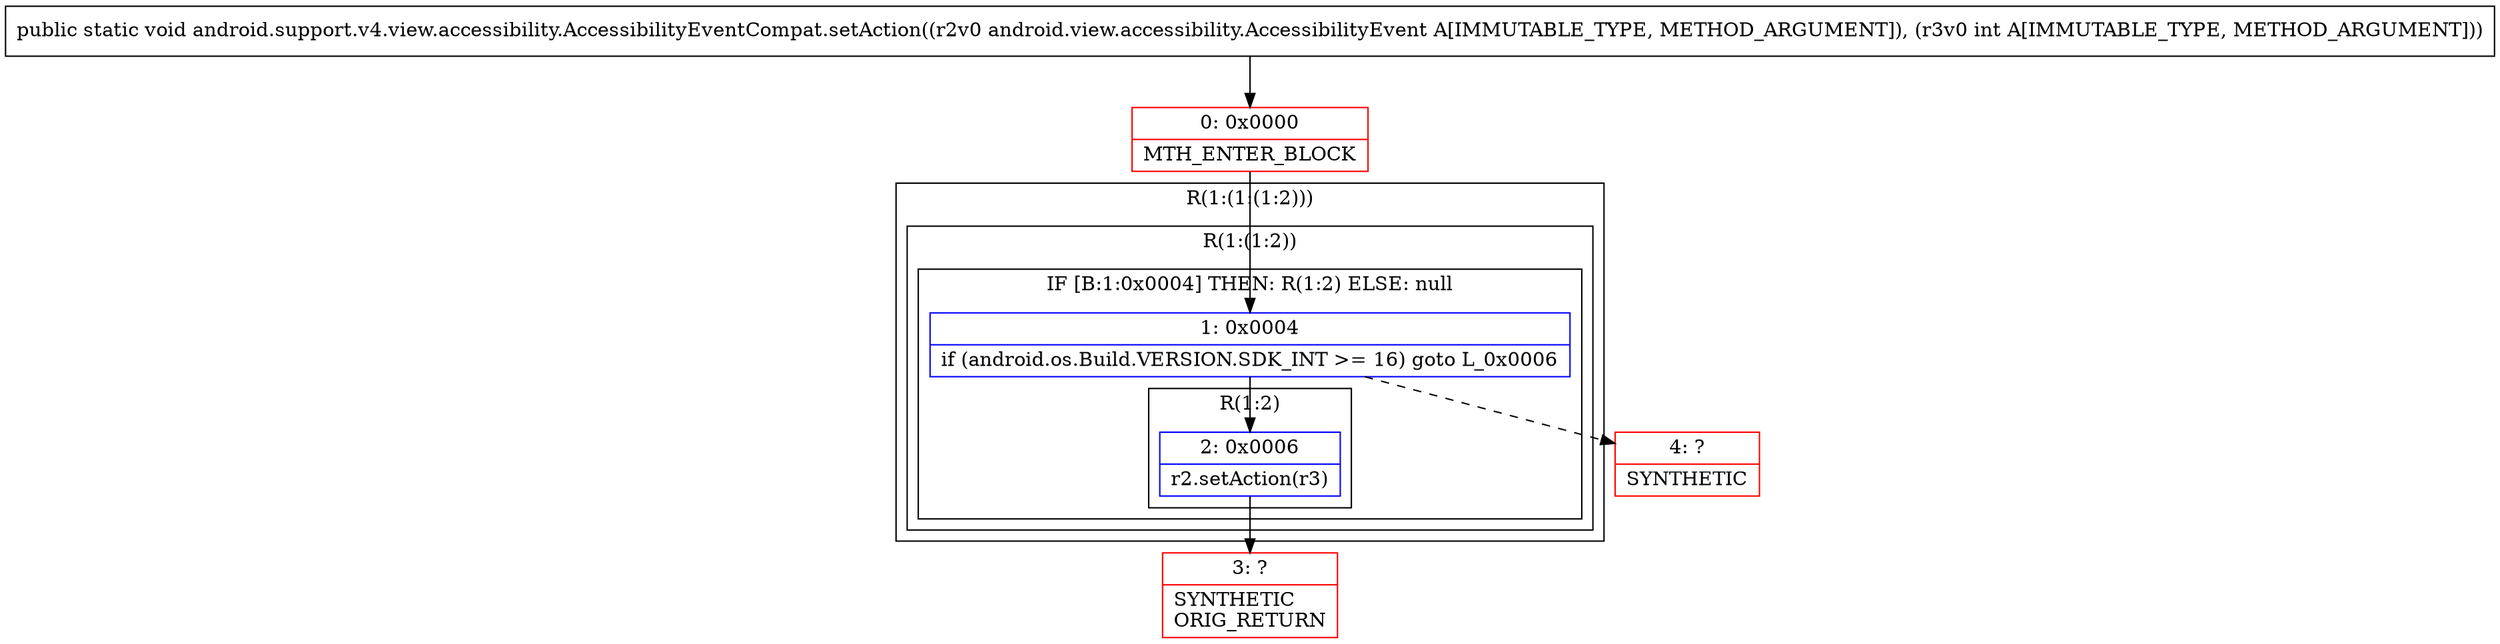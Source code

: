 digraph "CFG forandroid.support.v4.view.accessibility.AccessibilityEventCompat.setAction(Landroid\/view\/accessibility\/AccessibilityEvent;I)V" {
subgraph cluster_Region_522853077 {
label = "R(1:(1:(1:2)))";
node [shape=record,color=blue];
subgraph cluster_Region_1863916193 {
label = "R(1:(1:2))";
node [shape=record,color=blue];
subgraph cluster_IfRegion_1403943186 {
label = "IF [B:1:0x0004] THEN: R(1:2) ELSE: null";
node [shape=record,color=blue];
Node_1 [shape=record,label="{1\:\ 0x0004|if (android.os.Build.VERSION.SDK_INT \>= 16) goto L_0x0006\l}"];
subgraph cluster_Region_1029440878 {
label = "R(1:2)";
node [shape=record,color=blue];
Node_2 [shape=record,label="{2\:\ 0x0006|r2.setAction(r3)\l}"];
}
}
}
}
Node_0 [shape=record,color=red,label="{0\:\ 0x0000|MTH_ENTER_BLOCK\l}"];
Node_3 [shape=record,color=red,label="{3\:\ ?|SYNTHETIC\lORIG_RETURN\l}"];
Node_4 [shape=record,color=red,label="{4\:\ ?|SYNTHETIC\l}"];
MethodNode[shape=record,label="{public static void android.support.v4.view.accessibility.AccessibilityEventCompat.setAction((r2v0 android.view.accessibility.AccessibilityEvent A[IMMUTABLE_TYPE, METHOD_ARGUMENT]), (r3v0 int A[IMMUTABLE_TYPE, METHOD_ARGUMENT])) }"];
MethodNode -> Node_0;
Node_1 -> Node_2;
Node_1 -> Node_4[style=dashed];
Node_2 -> Node_3;
Node_0 -> Node_1;
}


